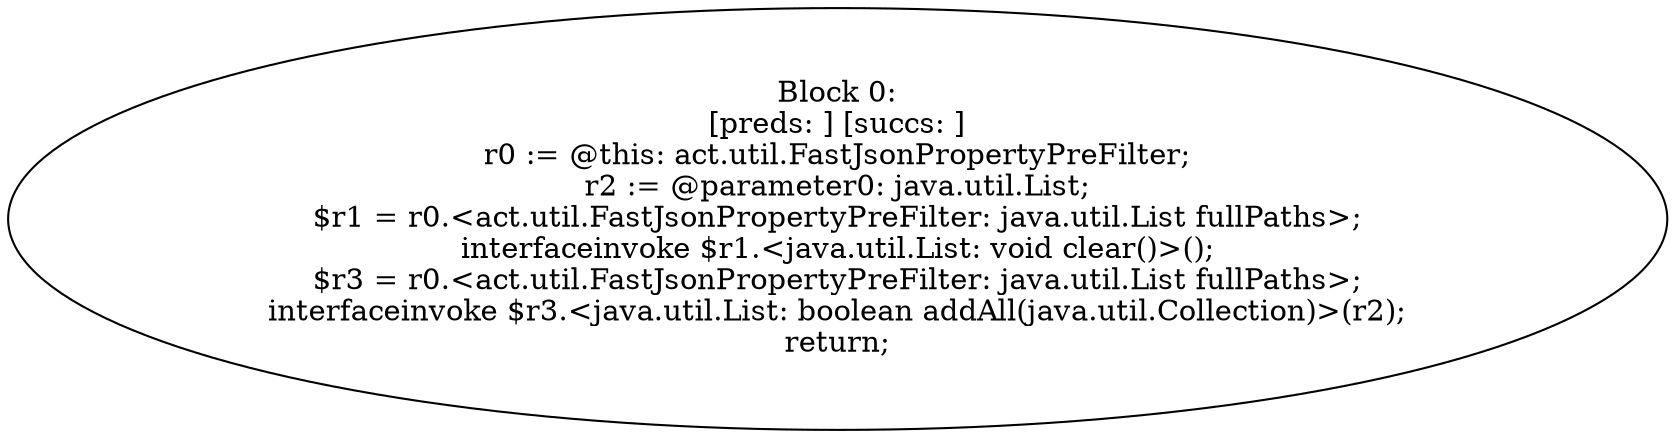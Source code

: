 digraph "unitGraph" {
    "Block 0:
[preds: ] [succs: ]
r0 := @this: act.util.FastJsonPropertyPreFilter;
r2 := @parameter0: java.util.List;
$r1 = r0.<act.util.FastJsonPropertyPreFilter: java.util.List fullPaths>;
interfaceinvoke $r1.<java.util.List: void clear()>();
$r3 = r0.<act.util.FastJsonPropertyPreFilter: java.util.List fullPaths>;
interfaceinvoke $r3.<java.util.List: boolean addAll(java.util.Collection)>(r2);
return;
"
}
